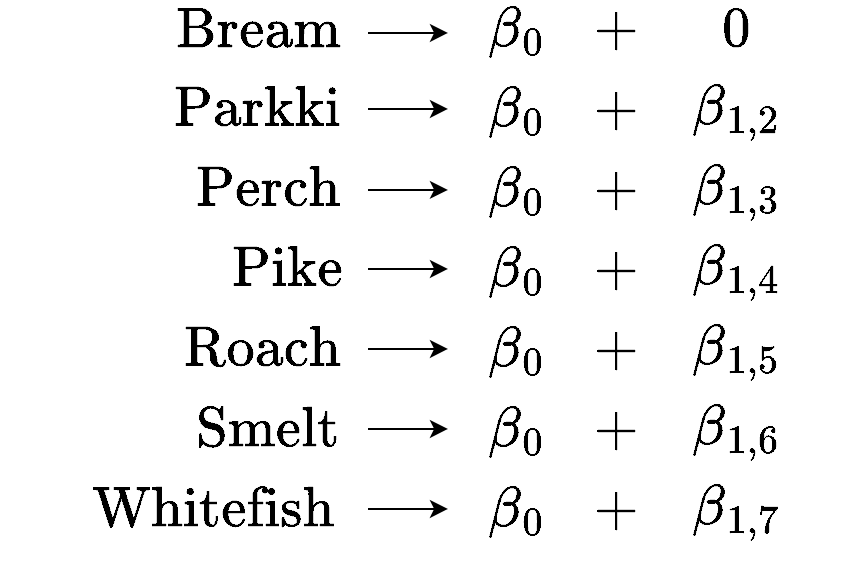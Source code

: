 <mxfile version="13.0.3" type="device"><diagram id="ysKRrkyC6qSpX2iQuETs" name="Page-1"><mxGraphModel dx="647" dy="389" grid="1" gridSize="10" guides="1" tooltips="1" connect="1" arrows="1" fold="1" page="1" pageScale="1" pageWidth="850" pageHeight="1100" math="1" shadow="0"><root><mxCell id="0"/><mxCell id="1" parent="0"/><mxCell id="4kbpWwV2RPvLveM0zu-l-4" value="&lt;font style=&quot;font-size: 24px&quot;&gt;$$\beta_0$$&lt;/font&gt;" style="text;html=1;strokeColor=none;fillColor=none;align=center;verticalAlign=middle;whiteSpace=wrap;rounded=0;" parent="1" vertex="1"><mxGeometry x="439" y="254.63" width="40" height="20" as="geometry"/></mxCell><mxCell id="4kbpWwV2RPvLveM0zu-l-5" value="&lt;font style=&quot;font-size: 24px&quot;&gt;$$+$$&lt;/font&gt;" style="text;html=1;strokeColor=none;fillColor=none;align=center;verticalAlign=middle;whiteSpace=wrap;rounded=0;" parent="1" vertex="1"><mxGeometry x="489" y="254.63" width="40" height="20" as="geometry"/></mxCell><mxCell id="4kbpWwV2RPvLveM0zu-l-7" value="&lt;font style=&quot;font-size: 24px&quot;&gt;$$\text{Bream}$$&lt;/font&gt;" style="text;html=1;strokeColor=none;fillColor=none;align=center;verticalAlign=middle;whiteSpace=wrap;rounded=0;" parent="1" vertex="1"><mxGeometry x="285" y="250" width="90" height="29.25" as="geometry"/></mxCell><mxCell id="4kbpWwV2RPvLveM0zu-l-8" value="&lt;font style=&quot;font-size: 24px&quot;&gt;$$0$$&lt;/font&gt;" style="text;html=1;strokeColor=none;fillColor=none;align=center;verticalAlign=middle;whiteSpace=wrap;rounded=0;" parent="1" vertex="1"><mxGeometry x="549" y="254.63" width="40" height="20" as="geometry"/></mxCell><mxCell id="4kbpWwV2RPvLveM0zu-l-19" value="&lt;font style=&quot;font-size: 24px&quot;&gt;$$\text{Parkki}$$&lt;/font&gt;" style="text;html=1;strokeColor=none;fillColor=none;align=center;verticalAlign=middle;whiteSpace=wrap;rounded=0;" parent="1" vertex="1"><mxGeometry x="285" y="290" width="90" height="29.25" as="geometry"/></mxCell><mxCell id="4kbpWwV2RPvLveM0zu-l-20" value="&lt;font style=&quot;font-size: 24px&quot;&gt;$$\text{Perch}$$&lt;/font&gt;" style="text;html=1;strokeColor=none;fillColor=none;align=center;verticalAlign=middle;whiteSpace=wrap;rounded=0;" parent="1" vertex="1"><mxGeometry x="295" y="330.35" width="80" height="29.53" as="geometry"/></mxCell><mxCell id="4kbpWwV2RPvLveM0zu-l-21" value="&lt;font style=&quot;font-size: 24px&quot;&gt;$$\text{Pike}$$&lt;/font&gt;" style="text;html=1;strokeColor=none;fillColor=none;align=center;verticalAlign=middle;whiteSpace=wrap;rounded=0;" parent="1" vertex="1"><mxGeometry x="315" y="369.99" width="60" height="29.25" as="geometry"/></mxCell><mxCell id="4kbpWwV2RPvLveM0zu-l-22" value="&lt;meta http-equiv=&quot;content-type&quot; content=&quot;text/html; charset=utf-8&quot; style=&quot;&quot;&gt;&lt;span style=&quot;font-family: Helvetica; font-size: 24px; font-style: normal; font-variant-ligatures: normal; font-variant-caps: normal; font-weight: 400; letter-spacing: normal; orphans: 2; text-align: center; text-indent: 0px; text-transform: none; widows: 2; word-spacing: 0px; -webkit-text-stroke-width: 0px; background-color: rgb(248, 249, 250); text-decoration-style: initial; text-decoration-color: initial; float: none; display: inline !important;&quot;&gt;$$\text{Roach}$$&lt;/span&gt;" style="text;html=1;strokeColor=none;fillColor=none;align=center;verticalAlign=middle;whiteSpace=wrap;rounded=0;" parent="1" vertex="1"><mxGeometry x="290" y="409.99" width="85" height="29.25" as="geometry"/></mxCell><mxCell id="4kbpWwV2RPvLveM0zu-l-23" value="&lt;span style=&quot;font-family: &amp;#34;helvetica&amp;#34; ; font-size: 24px ; font-style: normal ; font-weight: 400 ; letter-spacing: normal ; text-align: center ; text-indent: 0px ; text-transform: none ; word-spacing: 0px ; background-color: rgb(248 , 249 , 250) ; float: none ; display: inline&quot;&gt;$$\text{Smelt}$$&lt;/span&gt;" style="text;html=1;strokeColor=none;fillColor=none;align=center;verticalAlign=middle;whiteSpace=wrap;rounded=0;" parent="1" vertex="1"><mxGeometry x="295" y="449.99" width="80" height="29.25" as="geometry"/></mxCell><mxCell id="4kbpWwV2RPvLveM0zu-l-24" value="&lt;span style=&quot;font-family: &amp;#34;helvetica&amp;#34; ; font-size: 24px ; font-style: normal ; font-weight: 400 ; letter-spacing: normal ; text-align: center ; text-indent: 0px ; text-transform: none ; word-spacing: 0px ; background-color: rgb(248 , 249 , 250) ; float: none ; display: inline&quot;&gt;$$\text{Whitefish}$$&lt;/span&gt;" style="text;html=1;strokeColor=none;fillColor=none;align=center;verticalAlign=middle;whiteSpace=wrap;rounded=0;" parent="1" vertex="1"><mxGeometry x="240" y="490" width="135" height="29.25" as="geometry"/></mxCell><mxCell id="zxJZBnEt6Ix80ZZEICln-2" value="&lt;font style=&quot;font-size: 24px&quot;&gt;$$\beta_0$$&lt;/font&gt;" style="text;html=1;strokeColor=none;fillColor=none;align=center;verticalAlign=middle;whiteSpace=wrap;rounded=0;" vertex="1" parent="1"><mxGeometry x="439" y="294.63" width="40" height="20" as="geometry"/></mxCell><mxCell id="zxJZBnEt6Ix80ZZEICln-3" value="&lt;font style=&quot;font-size: 24px&quot;&gt;$$+$$&lt;/font&gt;" style="text;html=1;strokeColor=none;fillColor=none;align=center;verticalAlign=middle;whiteSpace=wrap;rounded=0;" vertex="1" parent="1"><mxGeometry x="489" y="294.63" width="40" height="20" as="geometry"/></mxCell><mxCell id="zxJZBnEt6Ix80ZZEICln-4" value="&lt;font style=&quot;font-size: 24px&quot;&gt;$$\beta_{1, 2}$$&lt;/font&gt;" style="text;html=1;strokeColor=none;fillColor=none;align=center;verticalAlign=middle;whiteSpace=wrap;rounded=0;" vertex="1" parent="1"><mxGeometry x="549" y="294.63" width="40" height="20" as="geometry"/></mxCell><mxCell id="zxJZBnEt6Ix80ZZEICln-5" value="&lt;font style=&quot;font-size: 24px&quot;&gt;$$\beta_0$$&lt;/font&gt;" style="text;html=1;strokeColor=none;fillColor=none;align=center;verticalAlign=middle;whiteSpace=wrap;rounded=0;" vertex="1" parent="1"><mxGeometry x="439" y="335.11" width="40" height="20" as="geometry"/></mxCell><mxCell id="zxJZBnEt6Ix80ZZEICln-6" value="&lt;font style=&quot;font-size: 24px&quot;&gt;$$+$$&lt;/font&gt;" style="text;html=1;strokeColor=none;fillColor=none;align=center;verticalAlign=middle;whiteSpace=wrap;rounded=0;" vertex="1" parent="1"><mxGeometry x="489" y="335.11" width="40" height="20" as="geometry"/></mxCell><mxCell id="zxJZBnEt6Ix80ZZEICln-7" value="&lt;font style=&quot;font-size: 24px&quot;&gt;$$\beta_{1, 3}$$&lt;/font&gt;" style="text;html=1;strokeColor=none;fillColor=none;align=center;verticalAlign=middle;whiteSpace=wrap;rounded=0;" vertex="1" parent="1"><mxGeometry x="549" y="335.11" width="40" height="20" as="geometry"/></mxCell><mxCell id="zxJZBnEt6Ix80ZZEICln-8" value="&lt;font style=&quot;font-size: 24px&quot;&gt;$$\beta_0$$&lt;/font&gt;" style="text;html=1;strokeColor=none;fillColor=none;align=center;verticalAlign=middle;whiteSpace=wrap;rounded=0;" vertex="1" parent="1"><mxGeometry x="439" y="374.62" width="40" height="20" as="geometry"/></mxCell><mxCell id="zxJZBnEt6Ix80ZZEICln-9" value="&lt;font style=&quot;font-size: 24px&quot;&gt;$$+$$&lt;/font&gt;" style="text;html=1;strokeColor=none;fillColor=none;align=center;verticalAlign=middle;whiteSpace=wrap;rounded=0;" vertex="1" parent="1"><mxGeometry x="489" y="374.62" width="40" height="20" as="geometry"/></mxCell><mxCell id="zxJZBnEt6Ix80ZZEICln-10" value="&lt;font style=&quot;font-size: 24px&quot;&gt;$$\beta_{1, 4}$$&lt;/font&gt;" style="text;html=1;strokeColor=none;fillColor=none;align=center;verticalAlign=middle;whiteSpace=wrap;rounded=0;" vertex="1" parent="1"><mxGeometry x="549" y="374.62" width="40" height="20" as="geometry"/></mxCell><mxCell id="zxJZBnEt6Ix80ZZEICln-11" value="&lt;font style=&quot;font-size: 24px&quot;&gt;$$\beta_0$$&lt;/font&gt;" style="text;html=1;strokeColor=none;fillColor=none;align=center;verticalAlign=middle;whiteSpace=wrap;rounded=0;" vertex="1" parent="1"><mxGeometry x="439" y="414.62" width="40" height="20" as="geometry"/></mxCell><mxCell id="zxJZBnEt6Ix80ZZEICln-12" value="&lt;font style=&quot;font-size: 24px&quot;&gt;$$+$$&lt;/font&gt;" style="text;html=1;strokeColor=none;fillColor=none;align=center;verticalAlign=middle;whiteSpace=wrap;rounded=0;" vertex="1" parent="1"><mxGeometry x="489" y="414.62" width="40" height="20" as="geometry"/></mxCell><mxCell id="zxJZBnEt6Ix80ZZEICln-13" value="&lt;font style=&quot;font-size: 24px&quot;&gt;$$\beta_{1, 5}$$&lt;/font&gt;" style="text;html=1;strokeColor=none;fillColor=none;align=center;verticalAlign=middle;whiteSpace=wrap;rounded=0;" vertex="1" parent="1"><mxGeometry x="549" y="414.62" width="40" height="20" as="geometry"/></mxCell><mxCell id="zxJZBnEt6Ix80ZZEICln-14" value="&lt;font style=&quot;font-size: 24px&quot;&gt;$$\beta_0$$&lt;/font&gt;" style="text;html=1;strokeColor=none;fillColor=none;align=center;verticalAlign=middle;whiteSpace=wrap;rounded=0;" vertex="1" parent="1"><mxGeometry x="439" y="454.62" width="40" height="20" as="geometry"/></mxCell><mxCell id="zxJZBnEt6Ix80ZZEICln-15" value="&lt;font style=&quot;font-size: 24px&quot;&gt;$$+$$&lt;/font&gt;" style="text;html=1;strokeColor=none;fillColor=none;align=center;verticalAlign=middle;whiteSpace=wrap;rounded=0;" vertex="1" parent="1"><mxGeometry x="489" y="454.62" width="40" height="20" as="geometry"/></mxCell><mxCell id="zxJZBnEt6Ix80ZZEICln-16" value="&lt;font style=&quot;font-size: 24px&quot;&gt;$$\beta_{1, 6}$$&lt;/font&gt;" style="text;html=1;strokeColor=none;fillColor=none;align=center;verticalAlign=middle;whiteSpace=wrap;rounded=0;" vertex="1" parent="1"><mxGeometry x="549" y="454.62" width="40" height="20" as="geometry"/></mxCell><mxCell id="zxJZBnEt6Ix80ZZEICln-17" value="&lt;font style=&quot;font-size: 24px&quot;&gt;$$\beta_0$$&lt;/font&gt;" style="text;html=1;strokeColor=none;fillColor=none;align=center;verticalAlign=middle;whiteSpace=wrap;rounded=0;" vertex="1" parent="1"><mxGeometry x="439" y="494.62" width="40" height="20" as="geometry"/></mxCell><mxCell id="zxJZBnEt6Ix80ZZEICln-18" value="&lt;font style=&quot;font-size: 24px&quot;&gt;$$+$$&lt;/font&gt;" style="text;html=1;strokeColor=none;fillColor=none;align=center;verticalAlign=middle;whiteSpace=wrap;rounded=0;" vertex="1" parent="1"><mxGeometry x="489" y="494.62" width="40" height="20" as="geometry"/></mxCell><mxCell id="zxJZBnEt6Ix80ZZEICln-19" value="&lt;font style=&quot;font-size: 24px&quot;&gt;$$\beta_{1, 7}$$&lt;/font&gt;" style="text;html=1;strokeColor=none;fillColor=none;align=center;verticalAlign=middle;whiteSpace=wrap;rounded=0;" vertex="1" parent="1"><mxGeometry x="549" y="494.62" width="40" height="20" as="geometry"/></mxCell><mxCell id="zxJZBnEt6Ix80ZZEICln-21" value="" style="endArrow=classic;html=1;" edge="1" parent="1"><mxGeometry width="50" height="50" relative="1" as="geometry"><mxPoint x="385" y="266.46" as="sourcePoint"/><mxPoint x="425" y="266.46" as="targetPoint"/></mxGeometry></mxCell><mxCell id="zxJZBnEt6Ix80ZZEICln-22" value="" style="endArrow=classic;html=1;" edge="1" parent="1"><mxGeometry width="50" height="50" relative="1" as="geometry"><mxPoint x="385" y="304.46" as="sourcePoint"/><mxPoint x="425" y="304.46" as="targetPoint"/></mxGeometry></mxCell><mxCell id="zxJZBnEt6Ix80ZZEICln-23" value="" style="endArrow=classic;html=1;" edge="1" parent="1"><mxGeometry width="50" height="50" relative="1" as="geometry"><mxPoint x="385" y="344.94" as="sourcePoint"/><mxPoint x="425" y="344.94" as="targetPoint"/></mxGeometry></mxCell><mxCell id="zxJZBnEt6Ix80ZZEICln-24" value="" style="endArrow=classic;html=1;" edge="1" parent="1"><mxGeometry width="50" height="50" relative="1" as="geometry"><mxPoint x="385" y="384.45" as="sourcePoint"/><mxPoint x="425" y="384.45" as="targetPoint"/></mxGeometry></mxCell><mxCell id="zxJZBnEt6Ix80ZZEICln-26" value="" style="endArrow=classic;html=1;" edge="1" parent="1"><mxGeometry width="50" height="50" relative="1" as="geometry"><mxPoint x="385" y="424.45" as="sourcePoint"/><mxPoint x="425" y="424.45" as="targetPoint"/></mxGeometry></mxCell><mxCell id="zxJZBnEt6Ix80ZZEICln-27" value="" style="endArrow=classic;html=1;" edge="1" parent="1"><mxGeometry width="50" height="50" relative="1" as="geometry"><mxPoint x="385" y="464.45" as="sourcePoint"/><mxPoint x="425" y="464.45" as="targetPoint"/></mxGeometry></mxCell><mxCell id="zxJZBnEt6Ix80ZZEICln-28" value="" style="endArrow=classic;html=1;" edge="1" parent="1"><mxGeometry width="50" height="50" relative="1" as="geometry"><mxPoint x="385" y="504.45" as="sourcePoint"/><mxPoint x="425" y="504.45" as="targetPoint"/></mxGeometry></mxCell></root></mxGraphModel></diagram></mxfile>